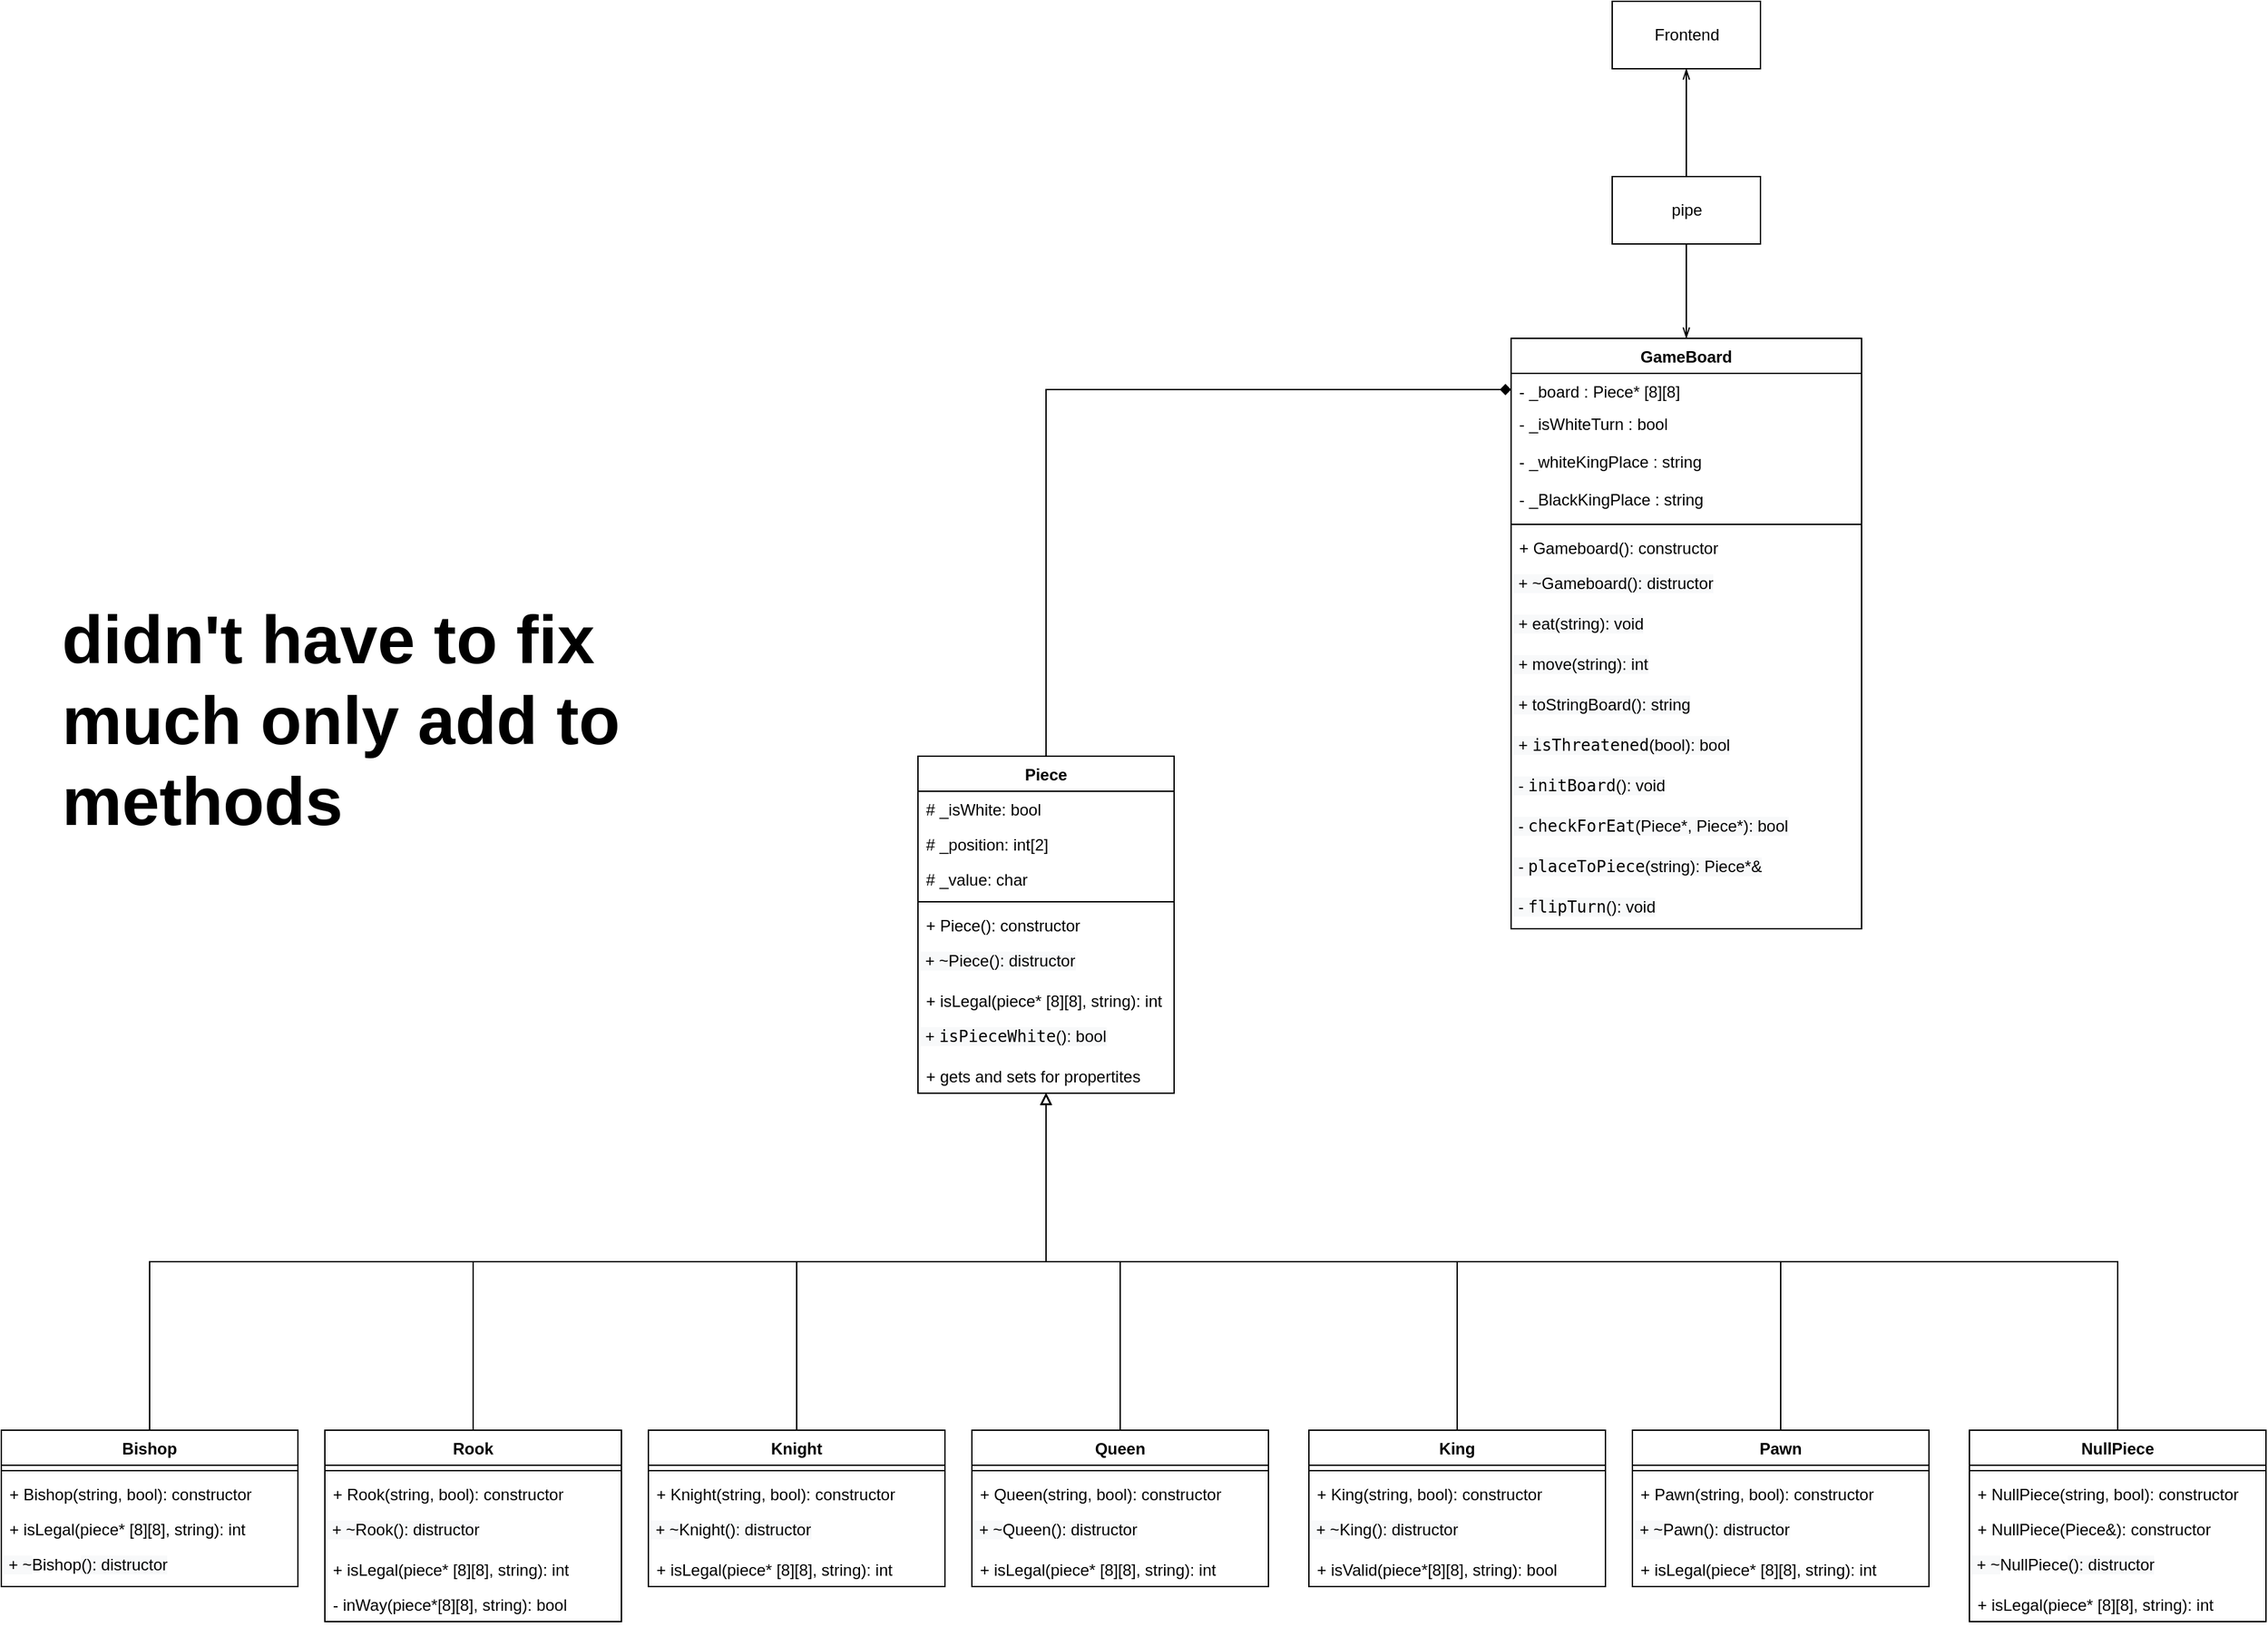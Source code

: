<mxfile version="14.5.10" type="gitlab">
  <diagram id="C5RBs43oDa-KdzZeNtuy" name="Page-1">
    <mxGraphModel dx="2431" dy="1943" grid="1" gridSize="10" guides="1" tooltips="1" connect="1" arrows="1" fold="1" page="0" pageScale="1" pageWidth="827" pageHeight="1169" math="0" shadow="0">
      <root>
        <mxCell id="WIyWlLk6GJQsqaUBKTNV-0" />
        <mxCell id="WIyWlLk6GJQsqaUBKTNV-1" parent="WIyWlLk6GJQsqaUBKTNV-0" />
        <mxCell id="vL9LniRMVXf0b914oEBF-10" value="GameBoard" style="swimlane;fontStyle=1;align=center;verticalAlign=top;childLayout=stackLayout;horizontal=1;startSize=26;horizontalStack=0;resizeParent=1;resizeParentMax=0;resizeLast=0;collapsible=1;marginBottom=0;" vertex="1" parent="WIyWlLk6GJQsqaUBKTNV-1">
          <mxGeometry x="780" y="-220" width="260" height="438" as="geometry" />
        </mxCell>
        <mxCell id="vL9LniRMVXf0b914oEBF-16" value="- _board : Piece* [8][8]" style="text;strokeColor=none;fillColor=none;align=left;verticalAlign=top;spacingLeft=4;spacingRight=4;overflow=hidden;rotatable=0;points=[[0,0.5],[1,0.5]];portConstraint=eastwest;" vertex="1" parent="vL9LniRMVXf0b914oEBF-10">
          <mxGeometry y="26" width="260" height="24" as="geometry" />
        </mxCell>
        <mxCell id="vL9LniRMVXf0b914oEBF-17" value="- _isWhiteTurn : bool" style="text;strokeColor=none;fillColor=none;align=left;verticalAlign=top;spacingLeft=4;spacingRight=4;overflow=hidden;rotatable=0;points=[[0,0.5],[1,0.5]];portConstraint=eastwest;" vertex="1" parent="vL9LniRMVXf0b914oEBF-10">
          <mxGeometry y="50" width="260" height="28" as="geometry" />
        </mxCell>
        <mxCell id="vL9LniRMVXf0b914oEBF-19" value="- _whiteKingPlace : string" style="text;strokeColor=none;fillColor=none;align=left;verticalAlign=top;spacingLeft=4;spacingRight=4;overflow=hidden;rotatable=0;points=[[0,0.5],[1,0.5]];portConstraint=eastwest;" vertex="1" parent="vL9LniRMVXf0b914oEBF-10">
          <mxGeometry y="78" width="260" height="28" as="geometry" />
        </mxCell>
        <mxCell id="vL9LniRMVXf0b914oEBF-22" value="- _BlackKingPlace : string" style="text;strokeColor=none;fillColor=none;align=left;verticalAlign=top;spacingLeft=4;spacingRight=4;overflow=hidden;rotatable=0;points=[[0,0.5],[1,0.5]];portConstraint=eastwest;" vertex="1" parent="vL9LniRMVXf0b914oEBF-10">
          <mxGeometry y="106" width="260" height="28" as="geometry" />
        </mxCell>
        <mxCell id="vL9LniRMVXf0b914oEBF-12" value="" style="line;strokeWidth=1;fillColor=none;align=left;verticalAlign=middle;spacingTop=-1;spacingLeft=3;spacingRight=3;rotatable=0;labelPosition=right;points=[];portConstraint=eastwest;" vertex="1" parent="vL9LniRMVXf0b914oEBF-10">
          <mxGeometry y="134" width="260" height="8" as="geometry" />
        </mxCell>
        <mxCell id="vL9LniRMVXf0b914oEBF-13" value="+ Gameboard(): constructor" style="text;strokeColor=none;fillColor=none;align=left;verticalAlign=top;spacingLeft=4;spacingRight=4;overflow=hidden;rotatable=0;points=[[0,0.5],[1,0.5]];portConstraint=eastwest;" vertex="1" parent="vL9LniRMVXf0b914oEBF-10">
          <mxGeometry y="142" width="260" height="26" as="geometry" />
        </mxCell>
        <mxCell id="vL9LniRMVXf0b914oEBF-23" value="&lt;span style=&quot;color: rgb(0 , 0 , 0) ; font-family: &amp;#34;helvetica&amp;#34; ; font-size: 12px ; font-style: normal ; font-weight: 400 ; letter-spacing: normal ; text-align: left ; text-indent: 0px ; text-transform: none ; word-spacing: 0px ; background-color: rgb(248 , 249 , 250) ; display: inline ; float: none&quot;&gt;&amp;nbsp;+ ~Gameboard(): distructor&lt;/span&gt;" style="text;whiteSpace=wrap;html=1;" vertex="1" parent="vL9LniRMVXf0b914oEBF-10">
          <mxGeometry y="168" width="260" height="30" as="geometry" />
        </mxCell>
        <mxCell id="vL9LniRMVXf0b914oEBF-24" value="&lt;span style=&quot;color: rgb(0 , 0 , 0) ; font-family: &amp;#34;helvetica&amp;#34; ; font-size: 12px ; font-style: normal ; font-weight: 400 ; letter-spacing: normal ; text-align: left ; text-indent: 0px ; text-transform: none ; word-spacing: 0px ; background-color: rgb(248 , 249 , 250) ; display: inline ; float: none&quot;&gt;&amp;nbsp;+ eat(string): void&lt;br&gt;&lt;/span&gt;" style="text;whiteSpace=wrap;html=1;" vertex="1" parent="vL9LniRMVXf0b914oEBF-10">
          <mxGeometry y="198" width="260" height="30" as="geometry" />
        </mxCell>
        <mxCell id="vL9LniRMVXf0b914oEBF-25" value="&lt;span style=&quot;color: rgb(0 , 0 , 0) ; font-family: &amp;#34;helvetica&amp;#34; ; font-size: 12px ; font-style: normal ; font-weight: 400 ; letter-spacing: normal ; text-align: left ; text-indent: 0px ; text-transform: none ; word-spacing: 0px ; background-color: rgb(248 , 249 , 250) ; display: inline ; float: none&quot;&gt;&amp;nbsp;+ move(string): int&lt;br&gt;&lt;/span&gt;" style="text;whiteSpace=wrap;html=1;" vertex="1" parent="vL9LniRMVXf0b914oEBF-10">
          <mxGeometry y="228" width="260" height="30" as="geometry" />
        </mxCell>
        <mxCell id="vL9LniRMVXf0b914oEBF-27" value="&lt;span style=&quot;color: rgb(0 , 0 , 0) ; font-family: &amp;#34;helvetica&amp;#34; ; font-size: 12px ; font-style: normal ; font-weight: 400 ; letter-spacing: normal ; text-align: left ; text-indent: 0px ; text-transform: none ; word-spacing: 0px ; background-color: rgb(248 , 249 , 250) ; display: inline ; float: none&quot;&gt;&amp;nbsp;+ toStringBoard(): string&lt;br&gt;&lt;/span&gt;" style="text;whiteSpace=wrap;html=1;" vertex="1" parent="vL9LniRMVXf0b914oEBF-10">
          <mxGeometry y="258" width="260" height="30" as="geometry" />
        </mxCell>
        <mxCell id="vL9LniRMVXf0b914oEBF-29" value="&lt;span style=&quot;color: rgb(0 , 0 , 0) ; font-family: &amp;#34;helvetica&amp;#34; ; font-size: 12px ; font-style: normal ; font-weight: 400 ; letter-spacing: normal ; text-align: left ; text-indent: 0px ; text-transform: none ; word-spacing: 0px ; background-color: rgb(248 , 249 , 250) ; display: inline ; float: none&quot;&gt;&amp;nbsp;+&amp;nbsp;&lt;span style=&quot;font-family: monospace&quot;&gt;isThreatened&lt;/span&gt;(bool): bool&lt;/span&gt;" style="text;whiteSpace=wrap;html=1;" vertex="1" parent="vL9LniRMVXf0b914oEBF-10">
          <mxGeometry y="288" width="260" height="30" as="geometry" />
        </mxCell>
        <mxCell id="vL9LniRMVXf0b914oEBF-30" value="&lt;span style=&quot;color: rgb(0 , 0 , 0) ; font-family: &amp;#34;helvetica&amp;#34; ; font-size: 12px ; font-style: normal ; font-weight: 400 ; letter-spacing: normal ; text-align: left ; text-indent: 0px ; text-transform: none ; word-spacing: 0px ; background-color: rgb(248 , 249 , 250) ; display: inline ; float: none&quot;&gt;&amp;nbsp;-&amp;nbsp;&lt;span style=&quot;font-family: monospace&quot;&gt;initBoard&lt;/span&gt;(): void&lt;/span&gt;" style="text;whiteSpace=wrap;html=1;" vertex="1" parent="vL9LniRMVXf0b914oEBF-10">
          <mxGeometry y="318" width="260" height="30" as="geometry" />
        </mxCell>
        <mxCell id="vL9LniRMVXf0b914oEBF-31" value="&lt;span style=&quot;color: rgb(0 , 0 , 0) ; font-family: &amp;#34;helvetica&amp;#34; ; font-size: 12px ; font-style: normal ; font-weight: 400 ; letter-spacing: normal ; text-align: left ; text-indent: 0px ; text-transform: none ; word-spacing: 0px ; background-color: rgb(248 , 249 , 250) ; display: inline ; float: none&quot;&gt;&amp;nbsp;-&amp;nbsp;&lt;span style=&quot;font-family: monospace&quot;&gt;checkForEat&lt;/span&gt;(Piece*, Piece*): bool&lt;/span&gt;" style="text;whiteSpace=wrap;html=1;" vertex="1" parent="vL9LniRMVXf0b914oEBF-10">
          <mxGeometry y="348" width="260" height="30" as="geometry" />
        </mxCell>
        <mxCell id="vL9LniRMVXf0b914oEBF-32" value="&lt;span style=&quot;color: rgb(0 , 0 , 0) ; font-family: &amp;#34;helvetica&amp;#34; ; font-size: 12px ; font-style: normal ; font-weight: 400 ; letter-spacing: normal ; text-align: left ; text-indent: 0px ; text-transform: none ; word-spacing: 0px ; background-color: rgb(248 , 249 , 250) ; display: inline ; float: none&quot;&gt;&amp;nbsp;-&amp;nbsp;&lt;span style=&quot;font-family: monospace&quot;&gt;placeToPiece&lt;/span&gt;(string): Piece*&amp;amp;&lt;/span&gt;" style="text;whiteSpace=wrap;html=1;" vertex="1" parent="vL9LniRMVXf0b914oEBF-10">
          <mxGeometry y="378" width="260" height="30" as="geometry" />
        </mxCell>
        <mxCell id="vL9LniRMVXf0b914oEBF-33" value="&lt;span style=&quot;color: rgb(0 , 0 , 0) ; font-family: &amp;#34;helvetica&amp;#34; ; font-size: 12px ; font-style: normal ; font-weight: 400 ; letter-spacing: normal ; text-align: left ; text-indent: 0px ; text-transform: none ; word-spacing: 0px ; background-color: rgb(248 , 249 , 250) ; display: inline ; float: none&quot;&gt;&amp;nbsp;-&amp;nbsp;&lt;span style=&quot;font-family: monospace&quot;&gt;flipTurn&lt;/span&gt;(): void&lt;/span&gt;" style="text;whiteSpace=wrap;html=1;" vertex="1" parent="vL9LniRMVXf0b914oEBF-10">
          <mxGeometry y="408" width="260" height="30" as="geometry" />
        </mxCell>
        <mxCell id="vL9LniRMVXf0b914oEBF-74" style="edgeStyle=orthogonalEdgeStyle;rounded=0;orthogonalLoop=1;jettySize=auto;html=1;exitX=0.5;exitY=0;exitDx=0;exitDy=0;endArrow=diamond;endFill=1;" edge="1" parent="WIyWlLk6GJQsqaUBKTNV-1" source="vL9LniRMVXf0b914oEBF-34" target="vL9LniRMVXf0b914oEBF-16">
          <mxGeometry relative="1" as="geometry" />
        </mxCell>
        <mxCell id="vL9LniRMVXf0b914oEBF-34" value="Piece" style="swimlane;fontStyle=1;align=center;verticalAlign=top;childLayout=stackLayout;horizontal=1;startSize=26;horizontalStack=0;resizeParent=1;resizeParentMax=0;resizeLast=0;collapsible=1;marginBottom=0;" vertex="1" parent="WIyWlLk6GJQsqaUBKTNV-1">
          <mxGeometry x="340" y="90" width="190" height="250" as="geometry" />
        </mxCell>
        <mxCell id="vL9LniRMVXf0b914oEBF-35" value="# _isWhite: bool" style="text;strokeColor=none;fillColor=none;align=left;verticalAlign=top;spacingLeft=4;spacingRight=4;overflow=hidden;rotatable=0;points=[[0,0.5],[1,0.5]];portConstraint=eastwest;" vertex="1" parent="vL9LniRMVXf0b914oEBF-34">
          <mxGeometry y="26" width="190" height="26" as="geometry" />
        </mxCell>
        <mxCell id="vL9LniRMVXf0b914oEBF-40" value="# _position: int[2]" style="text;strokeColor=none;fillColor=none;align=left;verticalAlign=top;spacingLeft=4;spacingRight=4;overflow=hidden;rotatable=0;points=[[0,0.5],[1,0.5]];portConstraint=eastwest;" vertex="1" parent="vL9LniRMVXf0b914oEBF-34">
          <mxGeometry y="52" width="190" height="26" as="geometry" />
        </mxCell>
        <mxCell id="vL9LniRMVXf0b914oEBF-41" value="# _value: char" style="text;strokeColor=none;fillColor=none;align=left;verticalAlign=top;spacingLeft=4;spacingRight=4;overflow=hidden;rotatable=0;points=[[0,0.5],[1,0.5]];portConstraint=eastwest;" vertex="1" parent="vL9LniRMVXf0b914oEBF-34">
          <mxGeometry y="78" width="190" height="26" as="geometry" />
        </mxCell>
        <mxCell id="vL9LniRMVXf0b914oEBF-36" value="" style="line;strokeWidth=1;fillColor=none;align=left;verticalAlign=middle;spacingTop=-1;spacingLeft=3;spacingRight=3;rotatable=0;labelPosition=right;points=[];portConstraint=eastwest;" vertex="1" parent="vL9LniRMVXf0b914oEBF-34">
          <mxGeometry y="104" width="190" height="8" as="geometry" />
        </mxCell>
        <mxCell id="vL9LniRMVXf0b914oEBF-42" value="+ Piece(): constructor" style="text;strokeColor=none;fillColor=none;align=left;verticalAlign=top;spacingLeft=4;spacingRight=4;overflow=hidden;rotatable=0;points=[[0,0.5],[1,0.5]];portConstraint=eastwest;" vertex="1" parent="vL9LniRMVXf0b914oEBF-34">
          <mxGeometry y="112" width="190" height="26" as="geometry" />
        </mxCell>
        <mxCell id="vL9LniRMVXf0b914oEBF-43" value="&lt;span style=&quot;color: rgb(0 , 0 , 0) ; font-family: &amp;#34;helvetica&amp;#34; ; font-size: 12px ; font-style: normal ; font-weight: 400 ; letter-spacing: normal ; text-align: left ; text-indent: 0px ; text-transform: none ; word-spacing: 0px ; background-color: rgb(248 , 249 , 250) ; display: inline ; float: none&quot;&gt;&amp;nbsp;+ ~Piece(): distructor&lt;/span&gt;" style="text;whiteSpace=wrap;html=1;" vertex="1" parent="vL9LniRMVXf0b914oEBF-34">
          <mxGeometry y="138" width="190" height="30" as="geometry" />
        </mxCell>
        <mxCell id="vL9LniRMVXf0b914oEBF-99" value="+ isLegal(piece* [8][8], string): int" style="text;strokeColor=none;fillColor=none;align=left;verticalAlign=top;spacingLeft=4;spacingRight=4;overflow=hidden;rotatable=0;points=[[0,0.5],[1,0.5]];portConstraint=eastwest;" vertex="1" parent="vL9LniRMVXf0b914oEBF-34">
          <mxGeometry y="168" width="190" height="26" as="geometry" />
        </mxCell>
        <mxCell id="vL9LniRMVXf0b914oEBF-44" value="&lt;span style=&quot;color: rgb(0 , 0 , 0) ; font-family: &amp;#34;helvetica&amp;#34; ; font-size: 12px ; font-style: normal ; font-weight: 400 ; letter-spacing: normal ; text-align: left ; text-indent: 0px ; text-transform: none ; word-spacing: 0px ; background-color: rgb(248 , 249 , 250) ; display: inline ; float: none&quot;&gt;&amp;nbsp;+&amp;nbsp;&lt;span style=&quot;font-family: monospace&quot;&gt;isPieceWhite&lt;/span&gt;(): bool&lt;/span&gt;" style="text;whiteSpace=wrap;html=1;" vertex="1" parent="vL9LniRMVXf0b914oEBF-34">
          <mxGeometry y="194" width="190" height="30" as="geometry" />
        </mxCell>
        <mxCell id="vL9LniRMVXf0b914oEBF-45" value="+ gets and sets for propertites" style="text;strokeColor=none;fillColor=none;align=left;verticalAlign=top;spacingLeft=4;spacingRight=4;overflow=hidden;rotatable=0;points=[[0,0.5],[1,0.5]];portConstraint=eastwest;" vertex="1" parent="vL9LniRMVXf0b914oEBF-34">
          <mxGeometry y="224" width="190" height="26" as="geometry" />
        </mxCell>
        <mxCell id="vL9LniRMVXf0b914oEBF-85" style="edgeStyle=orthogonalEdgeStyle;rounded=0;orthogonalLoop=1;jettySize=auto;html=1;endArrow=block;endFill=0;exitX=0.5;exitY=0;exitDx=0;exitDy=0;" edge="1" parent="WIyWlLk6GJQsqaUBKTNV-1" source="vL9LniRMVXf0b914oEBF-46" target="vL9LniRMVXf0b914oEBF-34">
          <mxGeometry relative="1" as="geometry" />
        </mxCell>
        <mxCell id="vL9LniRMVXf0b914oEBF-46" value="Rook" style="swimlane;fontStyle=1;align=center;verticalAlign=top;childLayout=stackLayout;horizontal=1;startSize=26;horizontalStack=0;resizeParent=1;resizeParentMax=0;resizeLast=0;collapsible=1;marginBottom=0;" vertex="1" parent="WIyWlLk6GJQsqaUBKTNV-1">
          <mxGeometry x="-100" y="590" width="220" height="142" as="geometry" />
        </mxCell>
        <mxCell id="vL9LniRMVXf0b914oEBF-48" value="" style="line;strokeWidth=1;fillColor=none;align=left;verticalAlign=middle;spacingTop=-1;spacingLeft=3;spacingRight=3;rotatable=0;labelPosition=right;points=[];portConstraint=eastwest;" vertex="1" parent="vL9LniRMVXf0b914oEBF-46">
          <mxGeometry y="26" width="220" height="8" as="geometry" />
        </mxCell>
        <mxCell id="vL9LniRMVXf0b914oEBF-50" value="+ Rook(string, bool): constructor" style="text;strokeColor=none;fillColor=none;align=left;verticalAlign=top;spacingLeft=4;spacingRight=4;overflow=hidden;rotatable=0;points=[[0,0.5],[1,0.5]];portConstraint=eastwest;" vertex="1" parent="vL9LniRMVXf0b914oEBF-46">
          <mxGeometry y="34" width="220" height="26" as="geometry" />
        </mxCell>
        <mxCell id="vL9LniRMVXf0b914oEBF-51" value="&lt;span style=&quot;color: rgb(0 , 0 , 0) ; font-family: &amp;#34;helvetica&amp;#34; ; font-size: 12px ; font-style: normal ; font-weight: 400 ; letter-spacing: normal ; text-align: left ; text-indent: 0px ; text-transform: none ; word-spacing: 0px ; background-color: rgb(248 , 249 , 250) ; display: inline ; float: none&quot;&gt;&amp;nbsp;+ ~Rook(): distructor&lt;/span&gt;" style="text;whiteSpace=wrap;html=1;" vertex="1" parent="vL9LniRMVXf0b914oEBF-46">
          <mxGeometry y="60" width="220" height="30" as="geometry" />
        </mxCell>
        <mxCell id="vL9LniRMVXf0b914oEBF-103" value="+ isLegal(piece* [8][8], string): int" style="text;strokeColor=none;fillColor=none;align=left;verticalAlign=top;spacingLeft=4;spacingRight=4;overflow=hidden;rotatable=0;points=[[0,0.5],[1,0.5]];portConstraint=eastwest;" vertex="1" parent="vL9LniRMVXf0b914oEBF-46">
          <mxGeometry y="90" width="220" height="26" as="geometry" />
        </mxCell>
        <mxCell id="vL9LniRMVXf0b914oEBF-53" value="- inWay(piece*[8][8], string): bool" style="text;strokeColor=none;fillColor=none;align=left;verticalAlign=top;spacingLeft=4;spacingRight=4;overflow=hidden;rotatable=0;points=[[0,0.5],[1,0.5]];portConstraint=eastwest;" vertex="1" parent="vL9LniRMVXf0b914oEBF-46">
          <mxGeometry y="116" width="220" height="26" as="geometry" />
        </mxCell>
        <mxCell id="vL9LniRMVXf0b914oEBF-61" style="edgeStyle=orthogonalEdgeStyle;rounded=0;orthogonalLoop=1;jettySize=auto;html=1;endArrow=block;endFill=0;" edge="1" parent="WIyWlLk6GJQsqaUBKTNV-1" source="vL9LniRMVXf0b914oEBF-55" target="vL9LniRMVXf0b914oEBF-34">
          <mxGeometry relative="1" as="geometry" />
        </mxCell>
        <mxCell id="vL9LniRMVXf0b914oEBF-55" value="Knight" style="swimlane;fontStyle=1;align=center;verticalAlign=top;childLayout=stackLayout;horizontal=1;startSize=26;horizontalStack=0;resizeParent=1;resizeParentMax=0;resizeLast=0;collapsible=1;marginBottom=0;" vertex="1" parent="WIyWlLk6GJQsqaUBKTNV-1">
          <mxGeometry x="140" y="590" width="220" height="116" as="geometry" />
        </mxCell>
        <mxCell id="vL9LniRMVXf0b914oEBF-56" value="" style="line;strokeWidth=1;fillColor=none;align=left;verticalAlign=middle;spacingTop=-1;spacingLeft=3;spacingRight=3;rotatable=0;labelPosition=right;points=[];portConstraint=eastwest;" vertex="1" parent="vL9LniRMVXf0b914oEBF-55">
          <mxGeometry y="26" width="220" height="8" as="geometry" />
        </mxCell>
        <mxCell id="vL9LniRMVXf0b914oEBF-57" value="+ Knight(string, bool): constructor" style="text;strokeColor=none;fillColor=none;align=left;verticalAlign=top;spacingLeft=4;spacingRight=4;overflow=hidden;rotatable=0;points=[[0,0.5],[1,0.5]];portConstraint=eastwest;" vertex="1" parent="vL9LniRMVXf0b914oEBF-55">
          <mxGeometry y="34" width="220" height="26" as="geometry" />
        </mxCell>
        <mxCell id="vL9LniRMVXf0b914oEBF-58" value="&lt;span style=&quot;color: rgb(0 , 0 , 0) ; font-family: &amp;#34;helvetica&amp;#34; ; font-size: 12px ; font-style: normal ; letter-spacing: normal ; text-align: left ; text-indent: 0px ; text-transform: none ; word-spacing: 0px ; background-color: rgb(248 , 249 , 250) ; display: inline ; float: none&quot;&gt;&amp;nbsp;+ ~&lt;span style=&quot;font-family: &amp;#34;helvetica&amp;#34; ; text-align: center ; background-color: rgb(255 , 255 , 255)&quot;&gt;Knight&lt;/span&gt;(): distructor&lt;/span&gt;" style="text;whiteSpace=wrap;html=1;" vertex="1" parent="vL9LniRMVXf0b914oEBF-55">
          <mxGeometry y="60" width="220" height="30" as="geometry" />
        </mxCell>
        <mxCell id="vL9LniRMVXf0b914oEBF-104" value="+ isLegal(piece* [8][8], string): int" style="text;strokeColor=none;fillColor=none;align=left;verticalAlign=top;spacingLeft=4;spacingRight=4;overflow=hidden;rotatable=0;points=[[0,0.5],[1,0.5]];portConstraint=eastwest;" vertex="1" parent="vL9LniRMVXf0b914oEBF-55">
          <mxGeometry y="90" width="220" height="26" as="geometry" />
        </mxCell>
        <mxCell id="vL9LniRMVXf0b914oEBF-72" style="edgeStyle=orthogonalEdgeStyle;rounded=0;orthogonalLoop=1;jettySize=auto;html=1;endArrow=block;endFill=0;" edge="1" parent="WIyWlLk6GJQsqaUBKTNV-1" source="vL9LniRMVXf0b914oEBF-62" target="vL9LniRMVXf0b914oEBF-34">
          <mxGeometry relative="1" as="geometry" />
        </mxCell>
        <mxCell id="vL9LniRMVXf0b914oEBF-62" value="Queen" style="swimlane;fontStyle=1;align=center;verticalAlign=top;childLayout=stackLayout;horizontal=1;startSize=26;horizontalStack=0;resizeParent=1;resizeParentMax=0;resizeLast=0;collapsible=1;marginBottom=0;" vertex="1" parent="WIyWlLk6GJQsqaUBKTNV-1">
          <mxGeometry x="380" y="590" width="220" height="116" as="geometry" />
        </mxCell>
        <mxCell id="vL9LniRMVXf0b914oEBF-63" value="" style="line;strokeWidth=1;fillColor=none;align=left;verticalAlign=middle;spacingTop=-1;spacingLeft=3;spacingRight=3;rotatable=0;labelPosition=right;points=[];portConstraint=eastwest;" vertex="1" parent="vL9LniRMVXf0b914oEBF-62">
          <mxGeometry y="26" width="220" height="8" as="geometry" />
        </mxCell>
        <mxCell id="vL9LniRMVXf0b914oEBF-64" value="+ Queen(string, bool): constructor" style="text;strokeColor=none;fillColor=none;align=left;verticalAlign=top;spacingLeft=4;spacingRight=4;overflow=hidden;rotatable=0;points=[[0,0.5],[1,0.5]];portConstraint=eastwest;" vertex="1" parent="vL9LniRMVXf0b914oEBF-62">
          <mxGeometry y="34" width="220" height="26" as="geometry" />
        </mxCell>
        <mxCell id="vL9LniRMVXf0b914oEBF-65" value="&lt;span style=&quot;color: rgb(0 , 0 , 0) ; font-family: &amp;#34;helvetica&amp;#34; ; font-size: 12px ; font-style: normal ; letter-spacing: normal ; text-align: left ; text-indent: 0px ; text-transform: none ; word-spacing: 0px ; background-color: rgb(248 , 249 , 250) ; display: inline ; float: none&quot;&gt;&amp;nbsp;+ ~&lt;span style=&quot;font-family: &amp;#34;helvetica&amp;#34; ; text-align: center ; background-color: rgb(255 , 255 , 255)&quot;&gt;Queen&lt;/span&gt;(): distructor&lt;/span&gt;" style="text;whiteSpace=wrap;html=1;" vertex="1" parent="vL9LniRMVXf0b914oEBF-62">
          <mxGeometry y="60" width="220" height="30" as="geometry" />
        </mxCell>
        <mxCell id="vL9LniRMVXf0b914oEBF-105" value="+ isLegal(piece* [8][8], string): int" style="text;strokeColor=none;fillColor=none;align=left;verticalAlign=top;spacingLeft=4;spacingRight=4;overflow=hidden;rotatable=0;points=[[0,0.5],[1,0.5]];portConstraint=eastwest;" vertex="1" parent="vL9LniRMVXf0b914oEBF-62">
          <mxGeometry y="90" width="220" height="26" as="geometry" />
        </mxCell>
        <mxCell id="vL9LniRMVXf0b914oEBF-77" style="edgeStyle=orthogonalEdgeStyle;rounded=0;orthogonalLoop=1;jettySize=auto;html=1;exitX=0.5;exitY=0;exitDx=0;exitDy=0;endArrow=block;endFill=0;" edge="1" parent="WIyWlLk6GJQsqaUBKTNV-1" source="vL9LniRMVXf0b914oEBF-67" target="vL9LniRMVXf0b914oEBF-34">
          <mxGeometry relative="1" as="geometry" />
        </mxCell>
        <mxCell id="vL9LniRMVXf0b914oEBF-67" value="King" style="swimlane;fontStyle=1;align=center;verticalAlign=top;childLayout=stackLayout;horizontal=1;startSize=26;horizontalStack=0;resizeParent=1;resizeParentMax=0;resizeLast=0;collapsible=1;marginBottom=0;" vertex="1" parent="WIyWlLk6GJQsqaUBKTNV-1">
          <mxGeometry x="630" y="590" width="220" height="116" as="geometry" />
        </mxCell>
        <mxCell id="vL9LniRMVXf0b914oEBF-68" value="" style="line;strokeWidth=1;fillColor=none;align=left;verticalAlign=middle;spacingTop=-1;spacingLeft=3;spacingRight=3;rotatable=0;labelPosition=right;points=[];portConstraint=eastwest;" vertex="1" parent="vL9LniRMVXf0b914oEBF-67">
          <mxGeometry y="26" width="220" height="8" as="geometry" />
        </mxCell>
        <mxCell id="vL9LniRMVXf0b914oEBF-69" value="+ King(string, bool): constructor" style="text;strokeColor=none;fillColor=none;align=left;verticalAlign=top;spacingLeft=4;spacingRight=4;overflow=hidden;rotatable=0;points=[[0,0.5],[1,0.5]];portConstraint=eastwest;" vertex="1" parent="vL9LniRMVXf0b914oEBF-67">
          <mxGeometry y="34" width="220" height="26" as="geometry" />
        </mxCell>
        <mxCell id="vL9LniRMVXf0b914oEBF-70" value="&lt;span style=&quot;color: rgb(0 , 0 , 0) ; font-family: &amp;#34;helvetica&amp;#34; ; font-size: 12px ; font-style: normal ; letter-spacing: normal ; text-align: left ; text-indent: 0px ; text-transform: none ; word-spacing: 0px ; background-color: rgb(248 , 249 , 250) ; display: inline ; float: none&quot;&gt;&amp;nbsp;+ ~&lt;span style=&quot;font-family: &amp;#34;helvetica&amp;#34; ; text-align: center ; background-color: rgb(255 , 255 , 255)&quot;&gt;King&lt;/span&gt;(): distructor&lt;/span&gt;" style="text;whiteSpace=wrap;html=1;" vertex="1" parent="vL9LniRMVXf0b914oEBF-67">
          <mxGeometry y="60" width="220" height="30" as="geometry" />
        </mxCell>
        <mxCell id="vL9LniRMVXf0b914oEBF-76" value="+ isValid(piece*[8][8], string): bool" style="text;strokeColor=none;fillColor=none;align=left;verticalAlign=top;spacingLeft=4;spacingRight=4;overflow=hidden;rotatable=0;points=[[0,0.5],[1,0.5]];portConstraint=eastwest;" vertex="1" parent="vL9LniRMVXf0b914oEBF-67">
          <mxGeometry y="90" width="220" height="26" as="geometry" />
        </mxCell>
        <mxCell id="vL9LniRMVXf0b914oEBF-84" style="edgeStyle=orthogonalEdgeStyle;rounded=0;orthogonalLoop=1;jettySize=auto;html=1;endArrow=block;endFill=0;exitX=0.5;exitY=0;exitDx=0;exitDy=0;" edge="1" parent="WIyWlLk6GJQsqaUBKTNV-1" source="vL9LniRMVXf0b914oEBF-78" target="vL9LniRMVXf0b914oEBF-34">
          <mxGeometry relative="1" as="geometry" />
        </mxCell>
        <mxCell id="vL9LniRMVXf0b914oEBF-78" value="Pawn" style="swimlane;fontStyle=1;align=center;verticalAlign=top;childLayout=stackLayout;horizontal=1;startSize=26;horizontalStack=0;resizeParent=1;resizeParentMax=0;resizeLast=0;collapsible=1;marginBottom=0;" vertex="1" parent="WIyWlLk6GJQsqaUBKTNV-1">
          <mxGeometry x="870" y="590" width="220" height="116" as="geometry" />
        </mxCell>
        <mxCell id="vL9LniRMVXf0b914oEBF-79" value="" style="line;strokeWidth=1;fillColor=none;align=left;verticalAlign=middle;spacingTop=-1;spacingLeft=3;spacingRight=3;rotatable=0;labelPosition=right;points=[];portConstraint=eastwest;" vertex="1" parent="vL9LniRMVXf0b914oEBF-78">
          <mxGeometry y="26" width="220" height="8" as="geometry" />
        </mxCell>
        <mxCell id="vL9LniRMVXf0b914oEBF-80" value="+ Pawn(string, bool): constructor" style="text;strokeColor=none;fillColor=none;align=left;verticalAlign=top;spacingLeft=4;spacingRight=4;overflow=hidden;rotatable=0;points=[[0,0.5],[1,0.5]];portConstraint=eastwest;" vertex="1" parent="vL9LniRMVXf0b914oEBF-78">
          <mxGeometry y="34" width="220" height="26" as="geometry" />
        </mxCell>
        <mxCell id="vL9LniRMVXf0b914oEBF-81" value="&lt;span style=&quot;color: rgb(0 , 0 , 0) ; font-family: &amp;#34;helvetica&amp;#34; ; font-size: 12px ; font-style: normal ; letter-spacing: normal ; text-align: left ; text-indent: 0px ; text-transform: none ; word-spacing: 0px ; background-color: rgb(248 , 249 , 250) ; display: inline ; float: none&quot;&gt;&amp;nbsp;+ ~&lt;span style=&quot;font-family: &amp;#34;helvetica&amp;#34; ; text-align: center ; background-color: rgb(255 , 255 , 255)&quot;&gt;Pawn&lt;/span&gt;(): distructor&lt;/span&gt;" style="text;whiteSpace=wrap;html=1;" vertex="1" parent="vL9LniRMVXf0b914oEBF-78">
          <mxGeometry y="60" width="220" height="30" as="geometry" />
        </mxCell>
        <mxCell id="vL9LniRMVXf0b914oEBF-107" value="+ isLegal(piece* [8][8], string): int" style="text;strokeColor=none;fillColor=none;align=left;verticalAlign=top;spacingLeft=4;spacingRight=4;overflow=hidden;rotatable=0;points=[[0,0.5],[1,0.5]];portConstraint=eastwest;" vertex="1" parent="vL9LniRMVXf0b914oEBF-78">
          <mxGeometry y="90" width="220" height="26" as="geometry" />
        </mxCell>
        <mxCell id="vL9LniRMVXf0b914oEBF-93" style="edgeStyle=orthogonalEdgeStyle;rounded=0;orthogonalLoop=1;jettySize=auto;html=1;exitX=0.5;exitY=0;exitDx=0;exitDy=0;endArrow=block;endFill=0;" edge="1" parent="WIyWlLk6GJQsqaUBKTNV-1" source="vL9LniRMVXf0b914oEBF-87" target="vL9LniRMVXf0b914oEBF-34">
          <mxGeometry relative="1" as="geometry" />
        </mxCell>
        <mxCell id="vL9LniRMVXf0b914oEBF-87" value="NullPiece" style="swimlane;fontStyle=1;align=center;verticalAlign=top;childLayout=stackLayout;horizontal=1;startSize=26;horizontalStack=0;resizeParent=1;resizeParentMax=0;resizeLast=0;collapsible=1;marginBottom=0;" vertex="1" parent="WIyWlLk6GJQsqaUBKTNV-1">
          <mxGeometry x="1120" y="590" width="220" height="142" as="geometry" />
        </mxCell>
        <mxCell id="vL9LniRMVXf0b914oEBF-88" value="" style="line;strokeWidth=1;fillColor=none;align=left;verticalAlign=middle;spacingTop=-1;spacingLeft=3;spacingRight=3;rotatable=0;labelPosition=right;points=[];portConstraint=eastwest;" vertex="1" parent="vL9LniRMVXf0b914oEBF-87">
          <mxGeometry y="26" width="220" height="8" as="geometry" />
        </mxCell>
        <mxCell id="vL9LniRMVXf0b914oEBF-89" value="+ NullPiece(string, bool): constructor" style="text;strokeColor=none;fillColor=none;align=left;verticalAlign=top;spacingLeft=4;spacingRight=4;overflow=hidden;rotatable=0;points=[[0,0.5],[1,0.5]];portConstraint=eastwest;" vertex="1" parent="vL9LniRMVXf0b914oEBF-87">
          <mxGeometry y="34" width="220" height="26" as="geometry" />
        </mxCell>
        <mxCell id="vL9LniRMVXf0b914oEBF-92" value="+ NullPiece(Piece&amp;): constructor" style="text;strokeColor=none;fillColor=none;align=left;verticalAlign=top;spacingLeft=4;spacingRight=4;overflow=hidden;rotatable=0;points=[[0,0.5],[1,0.5]];portConstraint=eastwest;" vertex="1" parent="vL9LniRMVXf0b914oEBF-87">
          <mxGeometry y="60" width="220" height="26" as="geometry" />
        </mxCell>
        <mxCell id="vL9LniRMVXf0b914oEBF-90" value="&lt;span style=&quot;color: rgb(0 , 0 , 0) ; font-family: &amp;#34;helvetica&amp;#34; ; font-size: 12px ; font-style: normal ; letter-spacing: normal ; text-align: left ; text-indent: 0px ; text-transform: none ; word-spacing: 0px ; background-color: rgb(248 , 249 , 250) ; display: inline ; float: none&quot;&gt;&amp;nbsp;+ ~&lt;span style=&quot;font-family: &amp;#34;helvetica&amp;#34; ; text-align: center ; background-color: rgb(255 , 255 , 255)&quot;&gt;NullPiece&lt;/span&gt;(): distructor&lt;/span&gt;" style="text;whiteSpace=wrap;html=1;" vertex="1" parent="vL9LniRMVXf0b914oEBF-87">
          <mxGeometry y="86" width="220" height="30" as="geometry" />
        </mxCell>
        <mxCell id="vL9LniRMVXf0b914oEBF-108" value="+ isLegal(piece* [8][8], string): int" style="text;strokeColor=none;fillColor=none;align=left;verticalAlign=top;spacingLeft=4;spacingRight=4;overflow=hidden;rotatable=0;points=[[0,0.5],[1,0.5]];portConstraint=eastwest;" vertex="1" parent="vL9LniRMVXf0b914oEBF-87">
          <mxGeometry y="116" width="220" height="26" as="geometry" />
        </mxCell>
        <mxCell id="vL9LniRMVXf0b914oEBF-106" style="edgeStyle=orthogonalEdgeStyle;rounded=0;orthogonalLoop=1;jettySize=auto;html=1;endArrow=block;endFill=0;exitX=0.5;exitY=0;exitDx=0;exitDy=0;" edge="1" parent="WIyWlLk6GJQsqaUBKTNV-1" source="vL9LniRMVXf0b914oEBF-94" target="vL9LniRMVXf0b914oEBF-34">
          <mxGeometry relative="1" as="geometry" />
        </mxCell>
        <mxCell id="vL9LniRMVXf0b914oEBF-94" value="Bishop" style="swimlane;fontStyle=1;align=center;verticalAlign=top;childLayout=stackLayout;horizontal=1;startSize=26;horizontalStack=0;resizeParent=1;resizeParentMax=0;resizeLast=0;collapsible=1;marginBottom=0;" vertex="1" parent="WIyWlLk6GJQsqaUBKTNV-1">
          <mxGeometry x="-340" y="590" width="220" height="116" as="geometry" />
        </mxCell>
        <mxCell id="vL9LniRMVXf0b914oEBF-95" value="" style="line;strokeWidth=1;fillColor=none;align=left;verticalAlign=middle;spacingTop=-1;spacingLeft=3;spacingRight=3;rotatable=0;labelPosition=right;points=[];portConstraint=eastwest;" vertex="1" parent="vL9LniRMVXf0b914oEBF-94">
          <mxGeometry y="26" width="220" height="8" as="geometry" />
        </mxCell>
        <mxCell id="vL9LniRMVXf0b914oEBF-96" value="+ Bishop(string, bool): constructor" style="text;strokeColor=none;fillColor=none;align=left;verticalAlign=top;spacingLeft=4;spacingRight=4;overflow=hidden;rotatable=0;points=[[0,0.5],[1,0.5]];portConstraint=eastwest;" vertex="1" parent="vL9LniRMVXf0b914oEBF-94">
          <mxGeometry y="34" width="220" height="26" as="geometry" />
        </mxCell>
        <mxCell id="vL9LniRMVXf0b914oEBF-102" value="+ isLegal(piece* [8][8], string): int" style="text;strokeColor=none;fillColor=none;align=left;verticalAlign=top;spacingLeft=4;spacingRight=4;overflow=hidden;rotatable=0;points=[[0,0.5],[1,0.5]];portConstraint=eastwest;" vertex="1" parent="vL9LniRMVXf0b914oEBF-94">
          <mxGeometry y="60" width="220" height="26" as="geometry" />
        </mxCell>
        <mxCell id="vL9LniRMVXf0b914oEBF-97" value="&lt;span style=&quot;color: rgb(0 , 0 , 0) ; font-family: &amp;#34;helvetica&amp;#34; ; font-size: 12px ; font-style: normal ; letter-spacing: normal ; text-align: left ; text-indent: 0px ; text-transform: none ; word-spacing: 0px ; background-color: rgb(248 , 249 , 250) ; display: inline ; float: none&quot;&gt;&amp;nbsp;+ ~&lt;span style=&quot;font-family: &amp;#34;helvetica&amp;#34; ; text-align: center ; background-color: rgb(255 , 255 , 255)&quot;&gt;Bishop&lt;/span&gt;(): distructor&lt;/span&gt;" style="text;whiteSpace=wrap;html=1;" vertex="1" parent="vL9LniRMVXf0b914oEBF-94">
          <mxGeometry y="86" width="220" height="30" as="geometry" />
        </mxCell>
        <mxCell id="vL9LniRMVXf0b914oEBF-110" style="edgeStyle=orthogonalEdgeStyle;rounded=0;orthogonalLoop=1;jettySize=auto;html=1;exitX=0.5;exitY=1;exitDx=0;exitDy=0;entryX=0.5;entryY=0;entryDx=0;entryDy=0;endArrow=openThin;endFill=0;" edge="1" parent="WIyWlLk6GJQsqaUBKTNV-1" source="vL9LniRMVXf0b914oEBF-109" target="vL9LniRMVXf0b914oEBF-10">
          <mxGeometry relative="1" as="geometry" />
        </mxCell>
        <mxCell id="vL9LniRMVXf0b914oEBF-112" style="edgeStyle=orthogonalEdgeStyle;rounded=0;orthogonalLoop=1;jettySize=auto;html=1;entryX=0.5;entryY=1;entryDx=0;entryDy=0;endArrow=openThin;endFill=0;" edge="1" parent="WIyWlLk6GJQsqaUBKTNV-1" source="vL9LniRMVXf0b914oEBF-109" target="vL9LniRMVXf0b914oEBF-111">
          <mxGeometry relative="1" as="geometry" />
        </mxCell>
        <mxCell id="vL9LniRMVXf0b914oEBF-109" value="pipe" style="html=1;" vertex="1" parent="WIyWlLk6GJQsqaUBKTNV-1">
          <mxGeometry x="855" y="-340" width="110" height="50" as="geometry" />
        </mxCell>
        <mxCell id="vL9LniRMVXf0b914oEBF-111" value="Frontend" style="html=1;" vertex="1" parent="WIyWlLk6GJQsqaUBKTNV-1">
          <mxGeometry x="855" y="-470" width="110" height="50" as="geometry" />
        </mxCell>
        <mxCell id="vL9LniRMVXf0b914oEBF-114" value="&lt;h1 style=&quot;font-size: 50px&quot;&gt;didn&#39;t have to fix much only add to methods&amp;nbsp;&lt;/h1&gt;" style="text;html=1;strokeColor=none;fillColor=none;spacing=5;spacingTop=-20;whiteSpace=wrap;overflow=hidden;rounded=0;" vertex="1" parent="WIyWlLk6GJQsqaUBKTNV-1">
          <mxGeometry x="-300" y="-50" width="530" height="220" as="geometry" />
        </mxCell>
      </root>
    </mxGraphModel>
  </diagram>
</mxfile>

